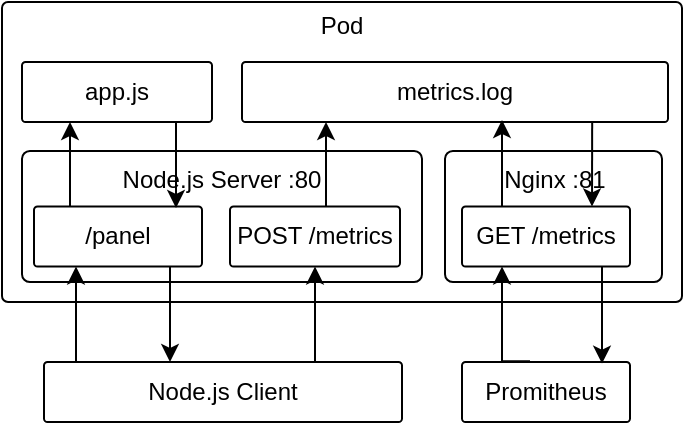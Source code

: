 <mxfile version="15.2.9" type="github" pages="3">
  <diagram id="LjY5orCp5_SFupNx-PLS" name="Page-1">
    <mxGraphModel dx="1426" dy="864" grid="1" gridSize="10" guides="1" tooltips="1" connect="1" arrows="1" fold="1" page="1" pageScale="1" pageWidth="827" pageHeight="1169" math="0" shadow="0">
      <root>
        <mxCell id="0" />
        <mxCell id="1" parent="0" />
        <mxCell id="tvtmCS9aw7XIIvxJIFJg-17" value="" style="edgeStyle=orthogonalEdgeStyle;rounded=0;orthogonalLoop=1;jettySize=auto;html=1;" edge="1" parent="1" target="tvtmCS9aw7XIIvxJIFJg-16">
          <mxGeometry relative="1" as="geometry">
            <mxPoint x="750" y="120" as="sourcePoint" />
          </mxGeometry>
        </mxCell>
        <mxCell id="tvtmCS9aw7XIIvxJIFJg-47" value="Pod" style="rounded=1;whiteSpace=wrap;html=1;align=center;verticalAlign=top;treeFolding=0;treeMoving=0;noLabel=0;arcSize=2;container=1;recursiveResize=0;spacing=0;spacingLeft=0;" vertex="1" parent="1">
          <mxGeometry x="40" y="40" width="340" height="150" as="geometry">
            <mxRectangle x="300" y="440" width="60" height="20" as="alternateBounds" />
          </mxGeometry>
        </mxCell>
        <mxCell id="tvtmCS9aw7XIIvxJIFJg-48" value="&lt;span&gt;Node.js Server :80&lt;/span&gt;" style="rounded=1;whiteSpace=wrap;html=1;align=center;verticalAlign=top;treeFolding=0;treeMoving=0;noLabel=0;arcSize=6;container=1;recursiveResize=0;" vertex="1" parent="tvtmCS9aw7XIIvxJIFJg-47">
          <mxGeometry x="10" y="74.5" width="200" height="65.5" as="geometry" />
        </mxCell>
        <mxCell id="tvtmCS9aw7XIIvxJIFJg-59" value="/panel" style="rounded=1;whiteSpace=wrap;html=1;align=center;verticalAlign=middle;treeFolding=0;treeMoving=0;noLabel=0;arcSize=6;" vertex="1" parent="tvtmCS9aw7XIIvxJIFJg-48">
          <mxGeometry x="6" y="27.75" width="84" height="30" as="geometry" />
        </mxCell>
        <mxCell id="tvtmCS9aw7XIIvxJIFJg-65" value="POST /metrics" style="rounded=1;whiteSpace=wrap;html=1;align=center;verticalAlign=middle;treeFolding=0;treeMoving=0;noLabel=0;arcSize=6;" vertex="1" parent="tvtmCS9aw7XIIvxJIFJg-48">
          <mxGeometry x="104" y="27.75" width="85" height="30" as="geometry" />
        </mxCell>
        <mxCell id="tvtmCS9aw7XIIvxJIFJg-52" value="metrics.log" style="rounded=1;whiteSpace=wrap;html=1;align=center;verticalAlign=middle;treeFolding=0;treeMoving=0;noLabel=0;arcSize=6;snapToPoint=1;" vertex="1" parent="tvtmCS9aw7XIIvxJIFJg-47">
          <mxGeometry x="120" y="30" width="213" height="30" as="geometry" />
        </mxCell>
        <mxCell id="tvtmCS9aw7XIIvxJIFJg-53" style="edgeStyle=elbowEdgeStyle;rounded=0;orthogonalLoop=1;jettySize=auto;html=1;" edge="1" parent="tvtmCS9aw7XIIvxJIFJg-47" source="tvtmCS9aw7XIIvxJIFJg-65">
          <mxGeometry relative="1" as="geometry">
            <mxPoint x="162" y="60" as="targetPoint" />
          </mxGeometry>
        </mxCell>
        <mxCell id="tvtmCS9aw7XIIvxJIFJg-66" value="&lt;span&gt;Nginx :81&lt;/span&gt;" style="rounded=1;whiteSpace=wrap;html=1;align=center;verticalAlign=top;treeFolding=0;treeMoving=0;noLabel=0;arcSize=6;container=1;recursiveResize=0;" vertex="1" parent="tvtmCS9aw7XIIvxJIFJg-47">
          <mxGeometry x="221.5" y="74.5" width="108.5" height="65.5" as="geometry" />
        </mxCell>
        <mxCell id="tvtmCS9aw7XIIvxJIFJg-68" value="GET /metrics" style="rounded=1;whiteSpace=wrap;html=1;align=center;verticalAlign=middle;treeFolding=0;treeMoving=0;noLabel=0;arcSize=6;" vertex="1" parent="tvtmCS9aw7XIIvxJIFJg-66">
          <mxGeometry x="8.5" y="27.75" width="84" height="30" as="geometry" />
        </mxCell>
        <mxCell id="tvtmCS9aw7XIIvxJIFJg-71" style="rounded=0;orthogonalLoop=1;jettySize=auto;html=1;edgeStyle=elbowEdgeStyle;" edge="1" parent="tvtmCS9aw7XIIvxJIFJg-47" source="tvtmCS9aw7XIIvxJIFJg-68">
          <mxGeometry relative="1" as="geometry">
            <mxPoint x="250" y="59" as="targetPoint" />
          </mxGeometry>
        </mxCell>
        <mxCell id="tvtmCS9aw7XIIvxJIFJg-72" style="edgeStyle=elbowEdgeStyle;rounded=0;orthogonalLoop=1;jettySize=auto;html=1;exitX=0.822;exitY=1;exitDx=0;exitDy=0;exitPerimeter=0;" edge="1" parent="tvtmCS9aw7XIIvxJIFJg-47" source="tvtmCS9aw7XIIvxJIFJg-52" target="tvtmCS9aw7XIIvxJIFJg-68">
          <mxGeometry relative="1" as="geometry">
            <mxPoint x="400" y="80" as="sourcePoint" />
            <mxPoint x="360" y="90" as="targetPoint" />
          </mxGeometry>
        </mxCell>
        <mxCell id="tvtmCS9aw7XIIvxJIFJg-75" style="edgeStyle=elbowEdgeStyle;rounded=0;orthogonalLoop=1;jettySize=auto;html=1;entryX=0.845;entryY=0.025;entryDx=0;entryDy=0;entryPerimeter=0;" edge="1" parent="tvtmCS9aw7XIIvxJIFJg-47" source="tvtmCS9aw7XIIvxJIFJg-74" target="tvtmCS9aw7XIIvxJIFJg-59">
          <mxGeometry relative="1" as="geometry" />
        </mxCell>
        <mxCell id="tvtmCS9aw7XIIvxJIFJg-74" value="app.js" style="rounded=1;whiteSpace=wrap;html=1;align=center;verticalAlign=middle;treeFolding=0;treeMoving=0;noLabel=0;arcSize=6;" vertex="1" parent="tvtmCS9aw7XIIvxJIFJg-47">
          <mxGeometry x="10" y="30" width="95" height="30" as="geometry" />
        </mxCell>
        <mxCell id="tvtmCS9aw7XIIvxJIFJg-76" style="edgeStyle=elbowEdgeStyle;rounded=0;orthogonalLoop=1;jettySize=auto;html=1;entryX=0.25;entryY=1;entryDx=0;entryDy=0;" edge="1" parent="tvtmCS9aw7XIIvxJIFJg-47" source="tvtmCS9aw7XIIvxJIFJg-59" target="tvtmCS9aw7XIIvxJIFJg-74">
          <mxGeometry relative="1" as="geometry" />
        </mxCell>
        <mxCell id="tvtmCS9aw7XIIvxJIFJg-69" style="edgeStyle=elbowEdgeStyle;rounded=0;orthogonalLoop=1;jettySize=auto;html=1;exitX=0.405;exitY=-0.013;exitDx=0;exitDy=0;exitPerimeter=0;" edge="1" parent="1" source="tvtmCS9aw7XIIvxJIFJg-55" target="tvtmCS9aw7XIIvxJIFJg-68">
          <mxGeometry relative="1" as="geometry">
            <Array as="points">
              <mxPoint x="290" y="220" />
            </Array>
          </mxGeometry>
        </mxCell>
        <mxCell id="tvtmCS9aw7XIIvxJIFJg-55" value="Promitheus" style="rounded=1;whiteSpace=wrap;html=1;align=center;verticalAlign=middle;treeFolding=0;treeMoving=0;noLabel=0;arcSize=6;snapToPoint=1;" vertex="1" parent="1">
          <mxGeometry x="270" y="220" width="84" height="30" as="geometry" />
        </mxCell>
        <mxCell id="tvtmCS9aw7XIIvxJIFJg-70" style="edgeStyle=elbowEdgeStyle;rounded=0;orthogonalLoop=1;jettySize=auto;html=1;entryX=0.833;entryY=0.027;entryDx=0;entryDy=0;entryPerimeter=0;" edge="1" parent="1" source="tvtmCS9aw7XIIvxJIFJg-68" target="tvtmCS9aw7XIIvxJIFJg-55">
          <mxGeometry relative="1" as="geometry">
            <mxPoint x="410" y="210" as="sourcePoint" />
          </mxGeometry>
        </mxCell>
        <mxCell id="tvtmCS9aw7XIIvxJIFJg-73" style="edgeStyle=elbowEdgeStyle;rounded=0;orthogonalLoop=1;jettySize=auto;html=1;" edge="1" parent="1" source="tvtmCS9aw7XIIvxJIFJg-49" target="tvtmCS9aw7XIIvxJIFJg-65">
          <mxGeometry relative="1" as="geometry">
            <mxPoint x="210" y="230" as="targetPoint" />
          </mxGeometry>
        </mxCell>
        <mxCell id="tvtmCS9aw7XIIvxJIFJg-49" value="Node.js Client" style="rounded=1;whiteSpace=wrap;html=1;align=center;verticalAlign=middle;treeFolding=0;treeMoving=0;noLabel=0;arcSize=6;" vertex="1" parent="1">
          <mxGeometry x="61" y="220" width="179" height="30" as="geometry" />
        </mxCell>
        <mxCell id="tvtmCS9aw7XIIvxJIFJg-51" style="edgeStyle=elbowEdgeStyle;rounded=0;orthogonalLoop=1;jettySize=auto;html=1;entryX=0.25;entryY=1;entryDx=0;entryDy=0;" edge="1" parent="1" source="tvtmCS9aw7XIIvxJIFJg-49" target="tvtmCS9aw7XIIvxJIFJg-59">
          <mxGeometry relative="1" as="geometry">
            <mxPoint x="124" y="202.25" as="targetPoint" />
          </mxGeometry>
        </mxCell>
        <mxCell id="tvtmCS9aw7XIIvxJIFJg-50" style="edgeStyle=elbowEdgeStyle;rounded=0;orthogonalLoop=1;jettySize=auto;html=1;entryX=0.352;entryY=0;entryDx=0;entryDy=0;entryPerimeter=0;" edge="1" parent="1" source="tvtmCS9aw7XIIvxJIFJg-59" target="tvtmCS9aw7XIIvxJIFJg-49">
          <mxGeometry relative="1" as="geometry">
            <mxPoint x="82" y="202.25" as="sourcePoint" />
            <mxPoint x="130" y="220" as="targetPoint" />
          </mxGeometry>
        </mxCell>
      </root>
    </mxGraphModel>
  </diagram>
  <diagram id="kBc5GK7C7lekNlGxnddY" name="Page-2">
    <mxGraphModel dx="1426" dy="864" grid="1" gridSize="10" guides="1" tooltips="1" connect="1" arrows="1" fold="1" page="1" pageScale="1" pageWidth="827" pageHeight="1169" math="0" shadow="0">
      <root>
        <mxCell id="L9qZGuzK-eT8sC45TVOV-0" />
        <mxCell id="L9qZGuzK-eT8sC45TVOV-1" parent="L9qZGuzK-eT8sC45TVOV-0" />
        <mxCell id="L9qZGuzK-eT8sC45TVOV-2" value="ELK" style="swimlane;startSize=20;horizontal=1;containerType=tree;newEdgeStyle={&quot;edgeStyle&quot;:&quot;elbowEdgeStyle&quot;,&quot;startArrow&quot;:&quot;none&quot;,&quot;endArrow&quot;:&quot;none&quot;};" vertex="1" parent="L9qZGuzK-eT8sC45TVOV-1">
          <mxGeometry x="60" y="60" width="280" height="310" as="geometry">
            <mxRectangle x="80" y="130" width="60" height="20" as="alternateBounds" />
          </mxGeometry>
        </mxCell>
        <mxCell id="L9qZGuzK-eT8sC45TVOV-3" value="" style="edgeStyle=elbowEdgeStyle;elbow=vertical;startArrow=none;endArrow=none;rounded=0;" edge="1" parent="L9qZGuzK-eT8sC45TVOV-2" source="L9qZGuzK-eT8sC45TVOV-5" target="L9qZGuzK-eT8sC45TVOV-6">
          <mxGeometry relative="1" as="geometry" />
        </mxCell>
        <mxCell id="L9qZGuzK-eT8sC45TVOV-4" value="" style="edgeStyle=elbowEdgeStyle;elbow=vertical;startArrow=none;endArrow=none;rounded=0;" edge="1" parent="L9qZGuzK-eT8sC45TVOV-2" source="L9qZGuzK-eT8sC45TVOV-5" target="L9qZGuzK-eT8sC45TVOV-7">
          <mxGeometry relative="1" as="geometry" />
        </mxCell>
        <UserObject label="Elasticsearch" treeRoot="1" id="L9qZGuzK-eT8sC45TVOV-5">
          <mxCell style="whiteSpace=wrap;html=1;align=center;treeFolding=1;treeMoving=1;newEdgeStyle={&quot;edgeStyle&quot;:&quot;elbowEdgeStyle&quot;,&quot;startArrow&quot;:&quot;none&quot;,&quot;endArrow&quot;:&quot;none&quot;};" vertex="1" parent="L9qZGuzK-eT8sC45TVOV-2">
            <mxGeometry x="80" y="40" width="120" height="60" as="geometry" />
          </mxCell>
        </UserObject>
        <mxCell id="L9qZGuzK-eT8sC45TVOV-6" value="Logstash" style="whiteSpace=wrap;html=1;align=center;verticalAlign=middle;treeFolding=1;treeMoving=1;newEdgeStyle={&quot;edgeStyle&quot;:&quot;elbowEdgeStyle&quot;,&quot;startArrow&quot;:&quot;none&quot;,&quot;endArrow&quot;:&quot;none&quot;};" vertex="1" parent="L9qZGuzK-eT8sC45TVOV-2">
          <mxGeometry x="20" y="140" width="100" height="60" as="geometry" />
        </mxCell>
        <mxCell id="L9qZGuzK-eT8sC45TVOV-7" value="Kibana" style="whiteSpace=wrap;html=1;align=center;verticalAlign=middle;treeFolding=1;treeMoving=1;newEdgeStyle={&quot;edgeStyle&quot;:&quot;elbowEdgeStyle&quot;,&quot;startArrow&quot;:&quot;none&quot;,&quot;endArrow&quot;:&quot;none&quot;};" vertex="1" parent="L9qZGuzK-eT8sC45TVOV-2">
          <mxGeometry x="160" y="140" width="100" height="60" as="geometry" />
        </mxCell>
        <mxCell id="L9qZGuzK-eT8sC45TVOV-8" value="" style="edgeStyle=elbowEdgeStyle;elbow=vertical;startArrow=none;endArrow=none;rounded=0;" edge="1" parent="L9qZGuzK-eT8sC45TVOV-2" source="L9qZGuzK-eT8sC45TVOV-6" target="L9qZGuzK-eT8sC45TVOV-9">
          <mxGeometry relative="1" as="geometry">
            <mxPoint x="200" y="160" as="sourcePoint" />
          </mxGeometry>
        </mxCell>
        <mxCell id="L9qZGuzK-eT8sC45TVOV-9" value="Logsource" style="whiteSpace=wrap;html=1;align=center;verticalAlign=middle;treeFolding=1;treeMoving=1;newEdgeStyle={&quot;edgeStyle&quot;:&quot;elbowEdgeStyle&quot;,&quot;startArrow&quot;:&quot;none&quot;,&quot;endArrow&quot;:&quot;none&quot;};" vertex="1" parent="L9qZGuzK-eT8sC45TVOV-2">
          <mxGeometry x="20" y="240" width="100" height="60" as="geometry" />
        </mxCell>
        <UserObject label="Grafana" treeRoot="1" id="L9qZGuzK-eT8sC45TVOV-10">
          <mxCell style="whiteSpace=wrap;html=1;align=center;treeFolding=1;treeMoving=1;newEdgeStyle={&quot;edgeStyle&quot;:&quot;elbowEdgeStyle&quot;,&quot;startArrow&quot;:&quot;none&quot;,&quot;endArrow&quot;:&quot;none&quot;};" vertex="1" parent="L9qZGuzK-eT8sC45TVOV-1">
            <mxGeometry x="460" y="230" width="120" height="40" as="geometry" />
          </mxCell>
        </UserObject>
        <UserObject label="Kafka" treeRoot="1" id="L9qZGuzK-eT8sC45TVOV-11">
          <mxCell style="whiteSpace=wrap;html=1;align=center;treeFolding=1;treeMoving=1;newEdgeStyle={&quot;edgeStyle&quot;:&quot;elbowEdgeStyle&quot;,&quot;startArrow&quot;:&quot;none&quot;,&quot;endArrow&quot;:&quot;none&quot;};" vertex="1" parent="L9qZGuzK-eT8sC45TVOV-1">
            <mxGeometry x="460" y="290" width="120" height="35" as="geometry" />
          </mxCell>
        </UserObject>
        <UserObject label="Kubernetes" treeRoot="1" id="L9qZGuzK-eT8sC45TVOV-12">
          <mxCell style="whiteSpace=wrap;html=1;align=center;treeFolding=1;treeMoving=1;newEdgeStyle={&quot;edgeStyle&quot;:&quot;elbowEdgeStyle&quot;,&quot;startArrow&quot;:&quot;none&quot;,&quot;endArrow&quot;:&quot;none&quot;};" vertex="1" parent="L9qZGuzK-eT8sC45TVOV-1">
            <mxGeometry x="460" y="120" width="120" height="40" as="geometry" />
          </mxCell>
        </UserObject>
        <UserObject label="Helm" treeRoot="1" id="L9qZGuzK-eT8sC45TVOV-13">
          <mxCell style="whiteSpace=wrap;html=1;align=center;treeFolding=1;treeMoving=1;newEdgeStyle={&quot;edgeStyle&quot;:&quot;elbowEdgeStyle&quot;,&quot;startArrow&quot;:&quot;none&quot;,&quot;endArrow&quot;:&quot;none&quot;};" vertex="1" parent="L9qZGuzK-eT8sC45TVOV-1">
            <mxGeometry x="460" y="60" width="120" height="40" as="geometry" />
          </mxCell>
        </UserObject>
      </root>
    </mxGraphModel>
  </diagram>
  <diagram id="inuXImstASRevoG0GOYW" name="Page-3">
    <mxGraphModel dx="1426" dy="864" grid="1" gridSize="10" guides="1" tooltips="1" connect="1" arrows="1" fold="1" page="1" pageScale="1" pageWidth="827" pageHeight="1169" math="0" shadow="0">
      <root>
        <mxCell id="cIlz9XWOhp-rFWIjJF1D-0" />
        <mxCell id="cIlz9XWOhp-rFWIjJF1D-1" parent="cIlz9XWOhp-rFWIjJF1D-0" />
        <mxCell id="cIlz9XWOhp-rFWIjJF1D-3" value="&lt;span&gt;Promitheus&lt;/span&gt;" style="rounded=1;whiteSpace=wrap;html=1;align=center;verticalAlign=middle;" vertex="1" parent="cIlz9XWOhp-rFWIjJF1D-1">
          <mxGeometry x="373.531" y="135.294" width="190.589" height="63.529" as="geometry" />
        </mxCell>
        <mxCell id="cIlz9XWOhp-rFWIjJF1D-4" value="&lt;span&gt;Service&lt;/span&gt;" style="rounded=1;whiteSpace=wrap;html=1;align=center;verticalAlign=middle;" vertex="1" parent="cIlz9XWOhp-rFWIjJF1D-1">
          <mxGeometry x="40" y="40" width="190.589" height="63.529" as="geometry" />
        </mxCell>
        <mxCell id="cIlz9XWOhp-rFWIjJF1D-7" style="edgeStyle=orthogonalEdgeStyle;rounded=0;orthogonalLoop=1;jettySize=auto;html=1;entryX=1;entryY=0.5;entryDx=0;entryDy=0;curved=1;startArrow=classic;startFill=1;" edge="1" parent="cIlz9XWOhp-rFWIjJF1D-1" source="cIlz9XWOhp-rFWIjJF1D-3" target="cIlz9XWOhp-rFWIjJF1D-4">
          <mxGeometry x="40" y="40" as="geometry" />
        </mxCell>
        <mxCell id="cIlz9XWOhp-rFWIjJF1D-10" value="http" style="edgeLabel;html=1;align=center;verticalAlign=middle;resizable=0;points=[];" vertex="1" connectable="0" parent="cIlz9XWOhp-rFWIjJF1D-7">
          <mxGeometry x="0.246" y="4" relative="1" as="geometry">
            <mxPoint as="offset" />
          </mxGeometry>
        </mxCell>
        <mxCell id="cIlz9XWOhp-rFWIjJF1D-5" value="&lt;span&gt;Service&lt;/span&gt;" style="rounded=1;whiteSpace=wrap;html=1;align=center;verticalAlign=middle;" vertex="1" parent="cIlz9XWOhp-rFWIjJF1D-1">
          <mxGeometry x="40" y="135.294" width="190.589" height="63.529" as="geometry" />
        </mxCell>
        <mxCell id="cIlz9XWOhp-rFWIjJF1D-8" style="edgeStyle=orthogonalEdgeStyle;curved=1;rounded=0;orthogonalLoop=1;jettySize=auto;html=1;startArrow=classic;startFill=1;" edge="1" parent="cIlz9XWOhp-rFWIjJF1D-1" source="cIlz9XWOhp-rFWIjJF1D-3" target="cIlz9XWOhp-rFWIjJF1D-5">
          <mxGeometry x="40" y="40" as="geometry" />
        </mxCell>
        <mxCell id="cIlz9XWOhp-rFWIjJF1D-11" value="http" style="edgeLabel;html=1;align=center;verticalAlign=middle;resizable=0;points=[];" vertex="1" connectable="0" parent="cIlz9XWOhp-rFWIjJF1D-8">
          <mxGeometry x="0.2" relative="1" as="geometry">
            <mxPoint as="offset" />
          </mxGeometry>
        </mxCell>
        <mxCell id="cIlz9XWOhp-rFWIjJF1D-6" value="&lt;span&gt;Service&lt;/span&gt;" style="rounded=1;whiteSpace=wrap;html=1;align=center;verticalAlign=middle;" vertex="1" parent="cIlz9XWOhp-rFWIjJF1D-1">
          <mxGeometry x="40" y="230.588" width="190.589" height="63.529" as="geometry" />
        </mxCell>
        <mxCell id="cIlz9XWOhp-rFWIjJF1D-9" style="edgeStyle=orthogonalEdgeStyle;curved=1;rounded=0;orthogonalLoop=1;jettySize=auto;html=1;entryX=1;entryY=0.5;entryDx=0;entryDy=0;startArrow=classic;startFill=1;" edge="1" parent="cIlz9XWOhp-rFWIjJF1D-1" source="cIlz9XWOhp-rFWIjJF1D-3" target="cIlz9XWOhp-rFWIjJF1D-6">
          <mxGeometry x="40" y="40" as="geometry" />
        </mxCell>
        <mxCell id="cIlz9XWOhp-rFWIjJF1D-12" value="http" style="edgeLabel;html=1;align=center;verticalAlign=middle;resizable=0;points=[];" vertex="1" connectable="0" parent="cIlz9XWOhp-rFWIjJF1D-9">
          <mxGeometry x="0.2" y="-3" relative="1" as="geometry">
            <mxPoint as="offset" />
          </mxGeometry>
        </mxCell>
        <mxCell id="cIlz9XWOhp-rFWIjJF1D-13" value="&lt;span&gt;TSDB&lt;/span&gt;" style="rounded=1;whiteSpace=wrap;html=1;align=center;verticalAlign=middle;" vertex="1" parent="cIlz9XWOhp-rFWIjJF1D-1">
          <mxGeometry x="373.531" y="246.471" width="190.589" height="63.529" as="geometry" />
        </mxCell>
        <mxCell id="cIlz9XWOhp-rFWIjJF1D-14" style="edgeStyle=orthogonalEdgeStyle;curved=1;rounded=0;orthogonalLoop=1;jettySize=auto;html=1;startArrow=classic;startFill=1;" edge="1" parent="cIlz9XWOhp-rFWIjJF1D-1" source="cIlz9XWOhp-rFWIjJF1D-3" target="cIlz9XWOhp-rFWIjJF1D-13">
          <mxGeometry x="40" y="40" as="geometry" />
        </mxCell>
      </root>
    </mxGraphModel>
  </diagram>
</mxfile>
